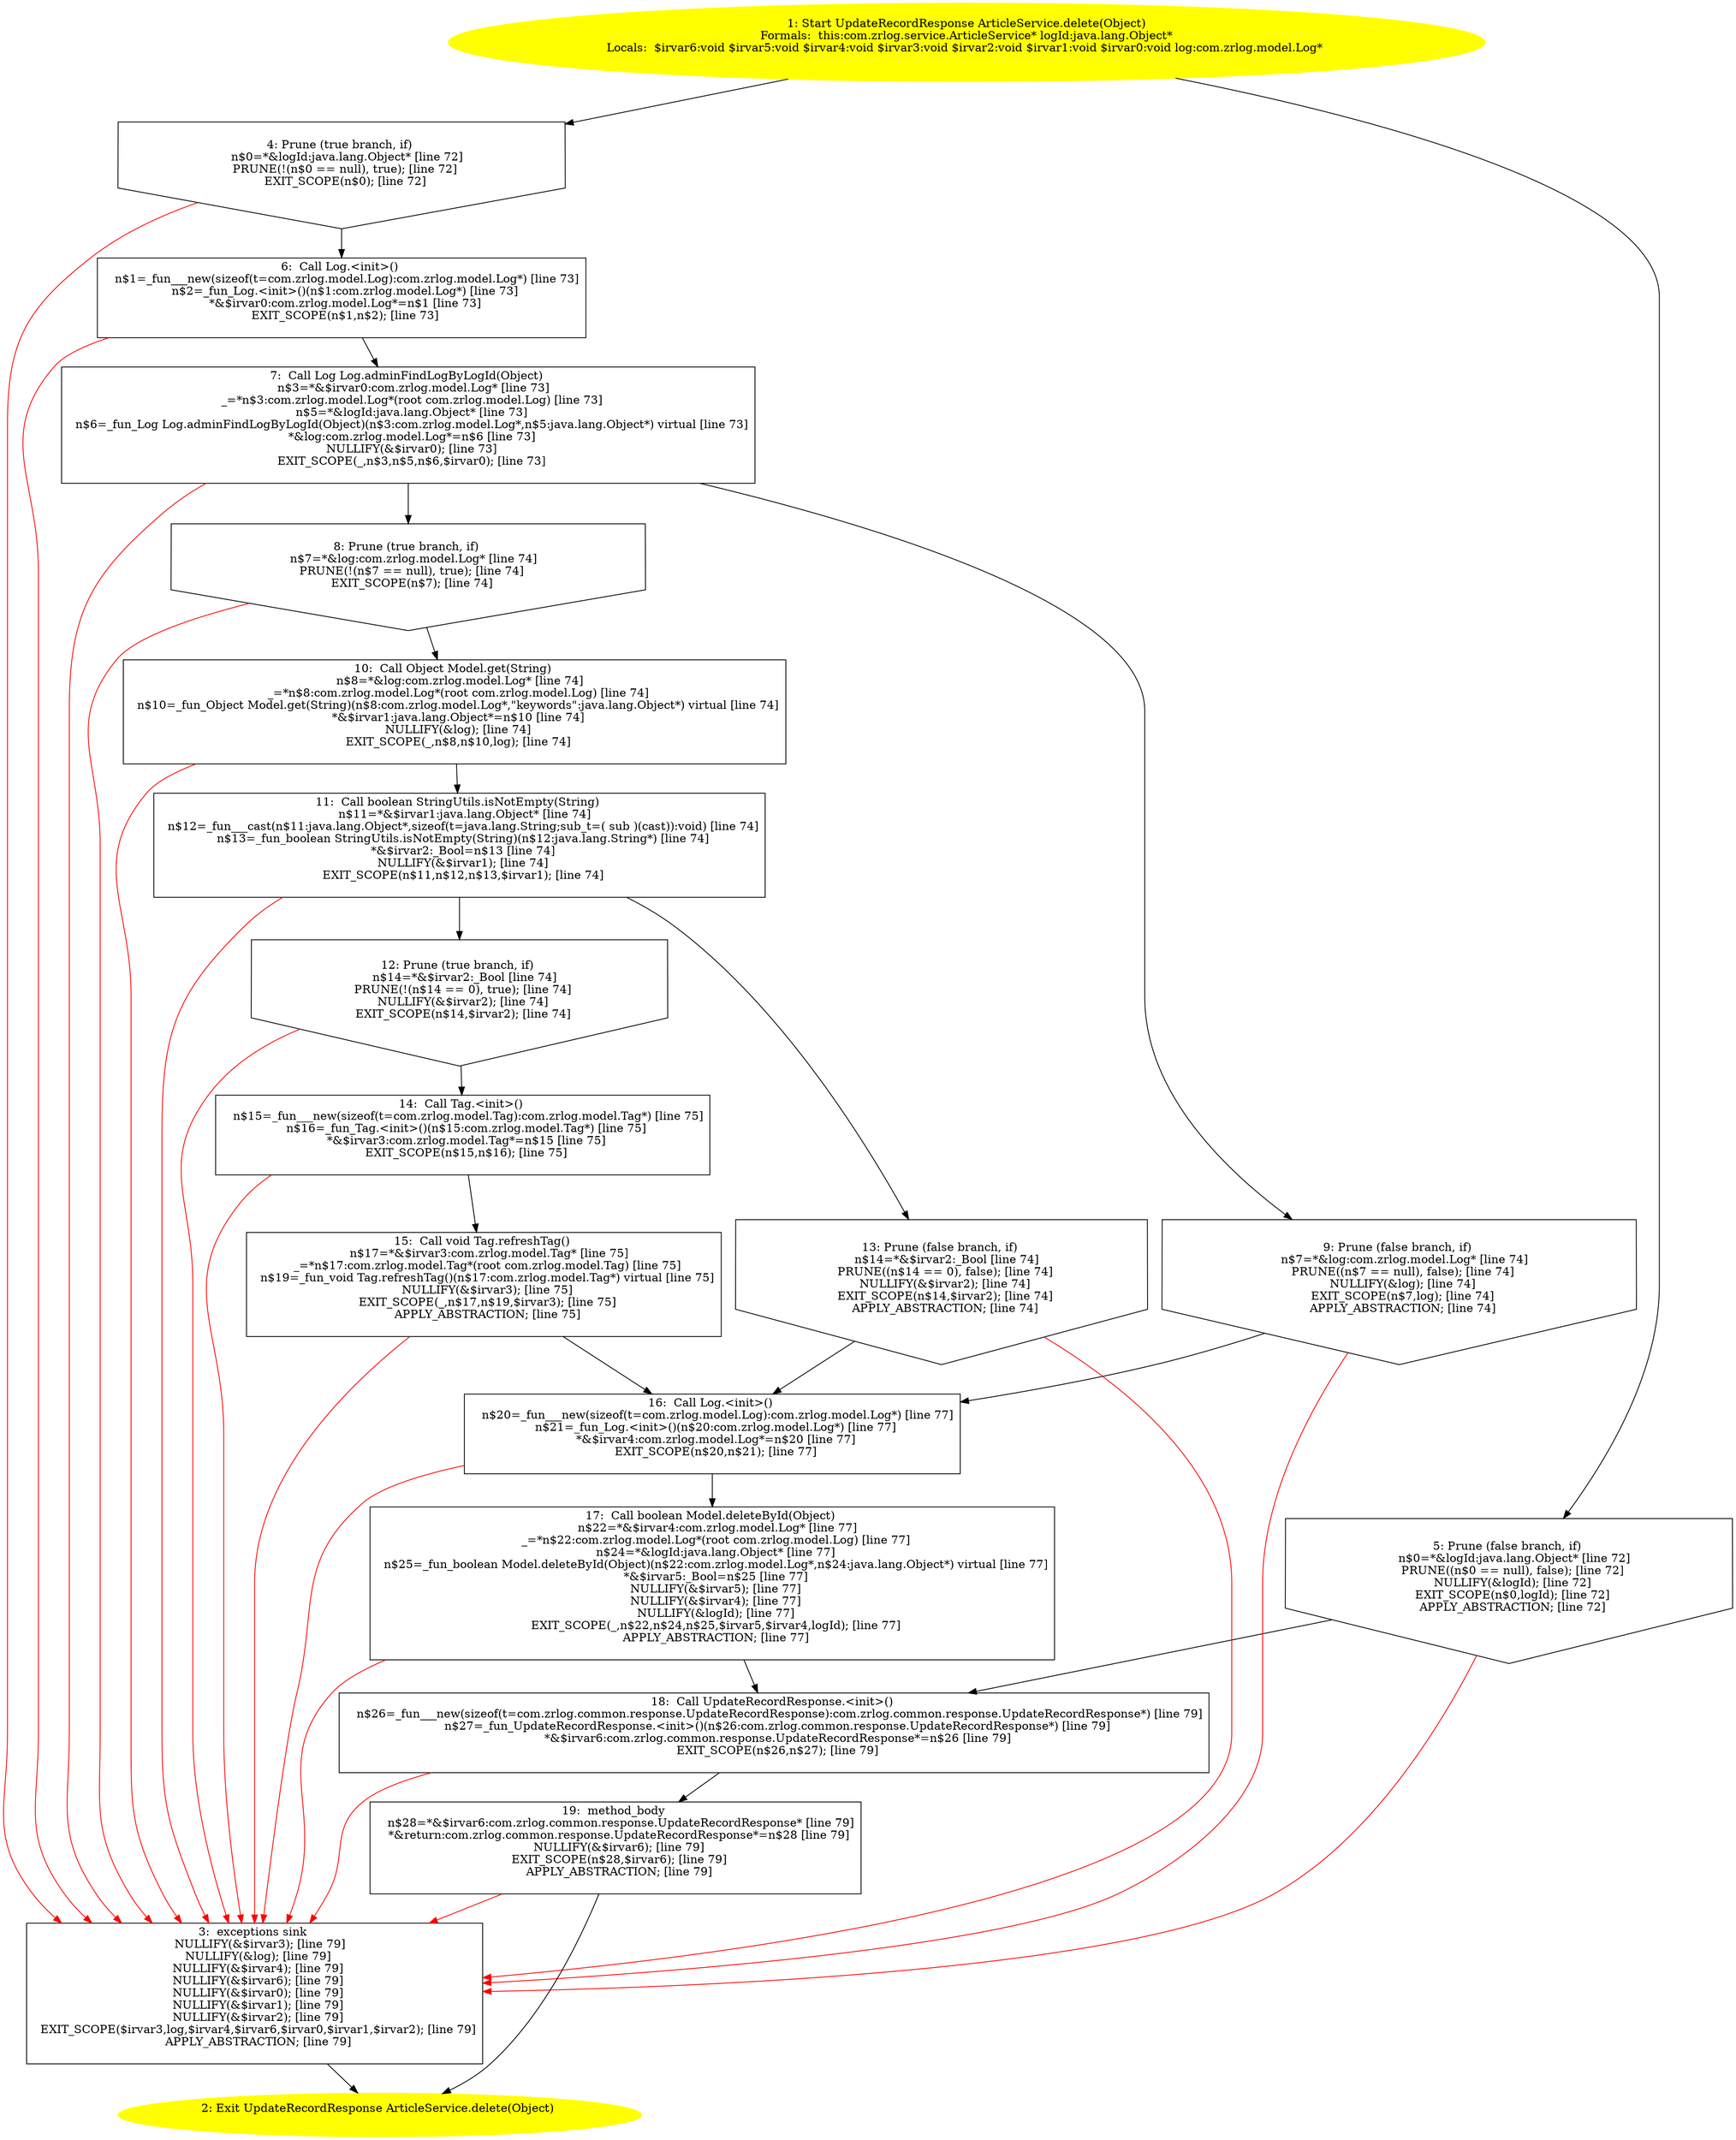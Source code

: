 /* @generated */
digraph cfg {
"com.zrlog.service.ArticleService.delete(java.lang.Object):com.zrlog.common.response.UpdateRecordResp.e2dc5d5e1088b84bd9e603edc60ba5a2_1" [label="1: Start UpdateRecordResponse ArticleService.delete(Object)\nFormals:  this:com.zrlog.service.ArticleService* logId:java.lang.Object*\nLocals:  $irvar6:void $irvar5:void $irvar4:void $irvar3:void $irvar2:void $irvar1:void $irvar0:void log:com.zrlog.model.Log* \n  " color=yellow style=filled]
	

	 "com.zrlog.service.ArticleService.delete(java.lang.Object):com.zrlog.common.response.UpdateRecordResp.e2dc5d5e1088b84bd9e603edc60ba5a2_1" -> "com.zrlog.service.ArticleService.delete(java.lang.Object):com.zrlog.common.response.UpdateRecordResp.e2dc5d5e1088b84bd9e603edc60ba5a2_4" ;
	 "com.zrlog.service.ArticleService.delete(java.lang.Object):com.zrlog.common.response.UpdateRecordResp.e2dc5d5e1088b84bd9e603edc60ba5a2_1" -> "com.zrlog.service.ArticleService.delete(java.lang.Object):com.zrlog.common.response.UpdateRecordResp.e2dc5d5e1088b84bd9e603edc60ba5a2_5" ;
"com.zrlog.service.ArticleService.delete(java.lang.Object):com.zrlog.common.response.UpdateRecordResp.e2dc5d5e1088b84bd9e603edc60ba5a2_2" [label="2: Exit UpdateRecordResponse ArticleService.delete(Object) \n  " color=yellow style=filled]
	

"com.zrlog.service.ArticleService.delete(java.lang.Object):com.zrlog.common.response.UpdateRecordResp.e2dc5d5e1088b84bd9e603edc60ba5a2_3" [label="3:  exceptions sink \n   NULLIFY(&$irvar3); [line 79]\n  NULLIFY(&log); [line 79]\n  NULLIFY(&$irvar4); [line 79]\n  NULLIFY(&$irvar6); [line 79]\n  NULLIFY(&$irvar0); [line 79]\n  NULLIFY(&$irvar1); [line 79]\n  NULLIFY(&$irvar2); [line 79]\n  EXIT_SCOPE($irvar3,log,$irvar4,$irvar6,$irvar0,$irvar1,$irvar2); [line 79]\n  APPLY_ABSTRACTION; [line 79]\n " shape="box"]
	

	 "com.zrlog.service.ArticleService.delete(java.lang.Object):com.zrlog.common.response.UpdateRecordResp.e2dc5d5e1088b84bd9e603edc60ba5a2_3" -> "com.zrlog.service.ArticleService.delete(java.lang.Object):com.zrlog.common.response.UpdateRecordResp.e2dc5d5e1088b84bd9e603edc60ba5a2_2" ;
"com.zrlog.service.ArticleService.delete(java.lang.Object):com.zrlog.common.response.UpdateRecordResp.e2dc5d5e1088b84bd9e603edc60ba5a2_4" [label="4: Prune (true branch, if) \n   n$0=*&logId:java.lang.Object* [line 72]\n  PRUNE(!(n$0 == null), true); [line 72]\n  EXIT_SCOPE(n$0); [line 72]\n " shape="invhouse"]
	

	 "com.zrlog.service.ArticleService.delete(java.lang.Object):com.zrlog.common.response.UpdateRecordResp.e2dc5d5e1088b84bd9e603edc60ba5a2_4" -> "com.zrlog.service.ArticleService.delete(java.lang.Object):com.zrlog.common.response.UpdateRecordResp.e2dc5d5e1088b84bd9e603edc60ba5a2_6" ;
	 "com.zrlog.service.ArticleService.delete(java.lang.Object):com.zrlog.common.response.UpdateRecordResp.e2dc5d5e1088b84bd9e603edc60ba5a2_4" -> "com.zrlog.service.ArticleService.delete(java.lang.Object):com.zrlog.common.response.UpdateRecordResp.e2dc5d5e1088b84bd9e603edc60ba5a2_3" [color="red" ];
"com.zrlog.service.ArticleService.delete(java.lang.Object):com.zrlog.common.response.UpdateRecordResp.e2dc5d5e1088b84bd9e603edc60ba5a2_5" [label="5: Prune (false branch, if) \n   n$0=*&logId:java.lang.Object* [line 72]\n  PRUNE((n$0 == null), false); [line 72]\n  NULLIFY(&logId); [line 72]\n  EXIT_SCOPE(n$0,logId); [line 72]\n  APPLY_ABSTRACTION; [line 72]\n " shape="invhouse"]
	

	 "com.zrlog.service.ArticleService.delete(java.lang.Object):com.zrlog.common.response.UpdateRecordResp.e2dc5d5e1088b84bd9e603edc60ba5a2_5" -> "com.zrlog.service.ArticleService.delete(java.lang.Object):com.zrlog.common.response.UpdateRecordResp.e2dc5d5e1088b84bd9e603edc60ba5a2_18" ;
	 "com.zrlog.service.ArticleService.delete(java.lang.Object):com.zrlog.common.response.UpdateRecordResp.e2dc5d5e1088b84bd9e603edc60ba5a2_5" -> "com.zrlog.service.ArticleService.delete(java.lang.Object):com.zrlog.common.response.UpdateRecordResp.e2dc5d5e1088b84bd9e603edc60ba5a2_3" [color="red" ];
"com.zrlog.service.ArticleService.delete(java.lang.Object):com.zrlog.common.response.UpdateRecordResp.e2dc5d5e1088b84bd9e603edc60ba5a2_6" [label="6:  Call Log.<init>() \n   n$1=_fun___new(sizeof(t=com.zrlog.model.Log):com.zrlog.model.Log*) [line 73]\n  n$2=_fun_Log.<init>()(n$1:com.zrlog.model.Log*) [line 73]\n  *&$irvar0:com.zrlog.model.Log*=n$1 [line 73]\n  EXIT_SCOPE(n$1,n$2); [line 73]\n " shape="box"]
	

	 "com.zrlog.service.ArticleService.delete(java.lang.Object):com.zrlog.common.response.UpdateRecordResp.e2dc5d5e1088b84bd9e603edc60ba5a2_6" -> "com.zrlog.service.ArticleService.delete(java.lang.Object):com.zrlog.common.response.UpdateRecordResp.e2dc5d5e1088b84bd9e603edc60ba5a2_7" ;
	 "com.zrlog.service.ArticleService.delete(java.lang.Object):com.zrlog.common.response.UpdateRecordResp.e2dc5d5e1088b84bd9e603edc60ba5a2_6" -> "com.zrlog.service.ArticleService.delete(java.lang.Object):com.zrlog.common.response.UpdateRecordResp.e2dc5d5e1088b84bd9e603edc60ba5a2_3" [color="red" ];
"com.zrlog.service.ArticleService.delete(java.lang.Object):com.zrlog.common.response.UpdateRecordResp.e2dc5d5e1088b84bd9e603edc60ba5a2_7" [label="7:  Call Log Log.adminFindLogByLogId(Object) \n   n$3=*&$irvar0:com.zrlog.model.Log* [line 73]\n  _=*n$3:com.zrlog.model.Log*(root com.zrlog.model.Log) [line 73]\n  n$5=*&logId:java.lang.Object* [line 73]\n  n$6=_fun_Log Log.adminFindLogByLogId(Object)(n$3:com.zrlog.model.Log*,n$5:java.lang.Object*) virtual [line 73]\n  *&log:com.zrlog.model.Log*=n$6 [line 73]\n  NULLIFY(&$irvar0); [line 73]\n  EXIT_SCOPE(_,n$3,n$5,n$6,$irvar0); [line 73]\n " shape="box"]
	

	 "com.zrlog.service.ArticleService.delete(java.lang.Object):com.zrlog.common.response.UpdateRecordResp.e2dc5d5e1088b84bd9e603edc60ba5a2_7" -> "com.zrlog.service.ArticleService.delete(java.lang.Object):com.zrlog.common.response.UpdateRecordResp.e2dc5d5e1088b84bd9e603edc60ba5a2_8" ;
	 "com.zrlog.service.ArticleService.delete(java.lang.Object):com.zrlog.common.response.UpdateRecordResp.e2dc5d5e1088b84bd9e603edc60ba5a2_7" -> "com.zrlog.service.ArticleService.delete(java.lang.Object):com.zrlog.common.response.UpdateRecordResp.e2dc5d5e1088b84bd9e603edc60ba5a2_9" ;
	 "com.zrlog.service.ArticleService.delete(java.lang.Object):com.zrlog.common.response.UpdateRecordResp.e2dc5d5e1088b84bd9e603edc60ba5a2_7" -> "com.zrlog.service.ArticleService.delete(java.lang.Object):com.zrlog.common.response.UpdateRecordResp.e2dc5d5e1088b84bd9e603edc60ba5a2_3" [color="red" ];
"com.zrlog.service.ArticleService.delete(java.lang.Object):com.zrlog.common.response.UpdateRecordResp.e2dc5d5e1088b84bd9e603edc60ba5a2_8" [label="8: Prune (true branch, if) \n   n$7=*&log:com.zrlog.model.Log* [line 74]\n  PRUNE(!(n$7 == null), true); [line 74]\n  EXIT_SCOPE(n$7); [line 74]\n " shape="invhouse"]
	

	 "com.zrlog.service.ArticleService.delete(java.lang.Object):com.zrlog.common.response.UpdateRecordResp.e2dc5d5e1088b84bd9e603edc60ba5a2_8" -> "com.zrlog.service.ArticleService.delete(java.lang.Object):com.zrlog.common.response.UpdateRecordResp.e2dc5d5e1088b84bd9e603edc60ba5a2_10" ;
	 "com.zrlog.service.ArticleService.delete(java.lang.Object):com.zrlog.common.response.UpdateRecordResp.e2dc5d5e1088b84bd9e603edc60ba5a2_8" -> "com.zrlog.service.ArticleService.delete(java.lang.Object):com.zrlog.common.response.UpdateRecordResp.e2dc5d5e1088b84bd9e603edc60ba5a2_3" [color="red" ];
"com.zrlog.service.ArticleService.delete(java.lang.Object):com.zrlog.common.response.UpdateRecordResp.e2dc5d5e1088b84bd9e603edc60ba5a2_9" [label="9: Prune (false branch, if) \n   n$7=*&log:com.zrlog.model.Log* [line 74]\n  PRUNE((n$7 == null), false); [line 74]\n  NULLIFY(&log); [line 74]\n  EXIT_SCOPE(n$7,log); [line 74]\n  APPLY_ABSTRACTION; [line 74]\n " shape="invhouse"]
	

	 "com.zrlog.service.ArticleService.delete(java.lang.Object):com.zrlog.common.response.UpdateRecordResp.e2dc5d5e1088b84bd9e603edc60ba5a2_9" -> "com.zrlog.service.ArticleService.delete(java.lang.Object):com.zrlog.common.response.UpdateRecordResp.e2dc5d5e1088b84bd9e603edc60ba5a2_16" ;
	 "com.zrlog.service.ArticleService.delete(java.lang.Object):com.zrlog.common.response.UpdateRecordResp.e2dc5d5e1088b84bd9e603edc60ba5a2_9" -> "com.zrlog.service.ArticleService.delete(java.lang.Object):com.zrlog.common.response.UpdateRecordResp.e2dc5d5e1088b84bd9e603edc60ba5a2_3" [color="red" ];
"com.zrlog.service.ArticleService.delete(java.lang.Object):com.zrlog.common.response.UpdateRecordResp.e2dc5d5e1088b84bd9e603edc60ba5a2_10" [label="10:  Call Object Model.get(String) \n   n$8=*&log:com.zrlog.model.Log* [line 74]\n  _=*n$8:com.zrlog.model.Log*(root com.zrlog.model.Log) [line 74]\n  n$10=_fun_Object Model.get(String)(n$8:com.zrlog.model.Log*,\"keywords\":java.lang.Object*) virtual [line 74]\n  *&$irvar1:java.lang.Object*=n$10 [line 74]\n  NULLIFY(&log); [line 74]\n  EXIT_SCOPE(_,n$8,n$10,log); [line 74]\n " shape="box"]
	

	 "com.zrlog.service.ArticleService.delete(java.lang.Object):com.zrlog.common.response.UpdateRecordResp.e2dc5d5e1088b84bd9e603edc60ba5a2_10" -> "com.zrlog.service.ArticleService.delete(java.lang.Object):com.zrlog.common.response.UpdateRecordResp.e2dc5d5e1088b84bd9e603edc60ba5a2_11" ;
	 "com.zrlog.service.ArticleService.delete(java.lang.Object):com.zrlog.common.response.UpdateRecordResp.e2dc5d5e1088b84bd9e603edc60ba5a2_10" -> "com.zrlog.service.ArticleService.delete(java.lang.Object):com.zrlog.common.response.UpdateRecordResp.e2dc5d5e1088b84bd9e603edc60ba5a2_3" [color="red" ];
"com.zrlog.service.ArticleService.delete(java.lang.Object):com.zrlog.common.response.UpdateRecordResp.e2dc5d5e1088b84bd9e603edc60ba5a2_11" [label="11:  Call boolean StringUtils.isNotEmpty(String) \n   n$11=*&$irvar1:java.lang.Object* [line 74]\n  n$12=_fun___cast(n$11:java.lang.Object*,sizeof(t=java.lang.String;sub_t=( sub )(cast)):void) [line 74]\n  n$13=_fun_boolean StringUtils.isNotEmpty(String)(n$12:java.lang.String*) [line 74]\n  *&$irvar2:_Bool=n$13 [line 74]\n  NULLIFY(&$irvar1); [line 74]\n  EXIT_SCOPE(n$11,n$12,n$13,$irvar1); [line 74]\n " shape="box"]
	

	 "com.zrlog.service.ArticleService.delete(java.lang.Object):com.zrlog.common.response.UpdateRecordResp.e2dc5d5e1088b84bd9e603edc60ba5a2_11" -> "com.zrlog.service.ArticleService.delete(java.lang.Object):com.zrlog.common.response.UpdateRecordResp.e2dc5d5e1088b84bd9e603edc60ba5a2_12" ;
	 "com.zrlog.service.ArticleService.delete(java.lang.Object):com.zrlog.common.response.UpdateRecordResp.e2dc5d5e1088b84bd9e603edc60ba5a2_11" -> "com.zrlog.service.ArticleService.delete(java.lang.Object):com.zrlog.common.response.UpdateRecordResp.e2dc5d5e1088b84bd9e603edc60ba5a2_13" ;
	 "com.zrlog.service.ArticleService.delete(java.lang.Object):com.zrlog.common.response.UpdateRecordResp.e2dc5d5e1088b84bd9e603edc60ba5a2_11" -> "com.zrlog.service.ArticleService.delete(java.lang.Object):com.zrlog.common.response.UpdateRecordResp.e2dc5d5e1088b84bd9e603edc60ba5a2_3" [color="red" ];
"com.zrlog.service.ArticleService.delete(java.lang.Object):com.zrlog.common.response.UpdateRecordResp.e2dc5d5e1088b84bd9e603edc60ba5a2_12" [label="12: Prune (true branch, if) \n   n$14=*&$irvar2:_Bool [line 74]\n  PRUNE(!(n$14 == 0), true); [line 74]\n  NULLIFY(&$irvar2); [line 74]\n  EXIT_SCOPE(n$14,$irvar2); [line 74]\n " shape="invhouse"]
	

	 "com.zrlog.service.ArticleService.delete(java.lang.Object):com.zrlog.common.response.UpdateRecordResp.e2dc5d5e1088b84bd9e603edc60ba5a2_12" -> "com.zrlog.service.ArticleService.delete(java.lang.Object):com.zrlog.common.response.UpdateRecordResp.e2dc5d5e1088b84bd9e603edc60ba5a2_14" ;
	 "com.zrlog.service.ArticleService.delete(java.lang.Object):com.zrlog.common.response.UpdateRecordResp.e2dc5d5e1088b84bd9e603edc60ba5a2_12" -> "com.zrlog.service.ArticleService.delete(java.lang.Object):com.zrlog.common.response.UpdateRecordResp.e2dc5d5e1088b84bd9e603edc60ba5a2_3" [color="red" ];
"com.zrlog.service.ArticleService.delete(java.lang.Object):com.zrlog.common.response.UpdateRecordResp.e2dc5d5e1088b84bd9e603edc60ba5a2_13" [label="13: Prune (false branch, if) \n   n$14=*&$irvar2:_Bool [line 74]\n  PRUNE((n$14 == 0), false); [line 74]\n  NULLIFY(&$irvar2); [line 74]\n  EXIT_SCOPE(n$14,$irvar2); [line 74]\n  APPLY_ABSTRACTION; [line 74]\n " shape="invhouse"]
	

	 "com.zrlog.service.ArticleService.delete(java.lang.Object):com.zrlog.common.response.UpdateRecordResp.e2dc5d5e1088b84bd9e603edc60ba5a2_13" -> "com.zrlog.service.ArticleService.delete(java.lang.Object):com.zrlog.common.response.UpdateRecordResp.e2dc5d5e1088b84bd9e603edc60ba5a2_16" ;
	 "com.zrlog.service.ArticleService.delete(java.lang.Object):com.zrlog.common.response.UpdateRecordResp.e2dc5d5e1088b84bd9e603edc60ba5a2_13" -> "com.zrlog.service.ArticleService.delete(java.lang.Object):com.zrlog.common.response.UpdateRecordResp.e2dc5d5e1088b84bd9e603edc60ba5a2_3" [color="red" ];
"com.zrlog.service.ArticleService.delete(java.lang.Object):com.zrlog.common.response.UpdateRecordResp.e2dc5d5e1088b84bd9e603edc60ba5a2_14" [label="14:  Call Tag.<init>() \n   n$15=_fun___new(sizeof(t=com.zrlog.model.Tag):com.zrlog.model.Tag*) [line 75]\n  n$16=_fun_Tag.<init>()(n$15:com.zrlog.model.Tag*) [line 75]\n  *&$irvar3:com.zrlog.model.Tag*=n$15 [line 75]\n  EXIT_SCOPE(n$15,n$16); [line 75]\n " shape="box"]
	

	 "com.zrlog.service.ArticleService.delete(java.lang.Object):com.zrlog.common.response.UpdateRecordResp.e2dc5d5e1088b84bd9e603edc60ba5a2_14" -> "com.zrlog.service.ArticleService.delete(java.lang.Object):com.zrlog.common.response.UpdateRecordResp.e2dc5d5e1088b84bd9e603edc60ba5a2_15" ;
	 "com.zrlog.service.ArticleService.delete(java.lang.Object):com.zrlog.common.response.UpdateRecordResp.e2dc5d5e1088b84bd9e603edc60ba5a2_14" -> "com.zrlog.service.ArticleService.delete(java.lang.Object):com.zrlog.common.response.UpdateRecordResp.e2dc5d5e1088b84bd9e603edc60ba5a2_3" [color="red" ];
"com.zrlog.service.ArticleService.delete(java.lang.Object):com.zrlog.common.response.UpdateRecordResp.e2dc5d5e1088b84bd9e603edc60ba5a2_15" [label="15:  Call void Tag.refreshTag() \n   n$17=*&$irvar3:com.zrlog.model.Tag* [line 75]\n  _=*n$17:com.zrlog.model.Tag*(root com.zrlog.model.Tag) [line 75]\n  n$19=_fun_void Tag.refreshTag()(n$17:com.zrlog.model.Tag*) virtual [line 75]\n  NULLIFY(&$irvar3); [line 75]\n  EXIT_SCOPE(_,n$17,n$19,$irvar3); [line 75]\n  APPLY_ABSTRACTION; [line 75]\n " shape="box"]
	

	 "com.zrlog.service.ArticleService.delete(java.lang.Object):com.zrlog.common.response.UpdateRecordResp.e2dc5d5e1088b84bd9e603edc60ba5a2_15" -> "com.zrlog.service.ArticleService.delete(java.lang.Object):com.zrlog.common.response.UpdateRecordResp.e2dc5d5e1088b84bd9e603edc60ba5a2_16" ;
	 "com.zrlog.service.ArticleService.delete(java.lang.Object):com.zrlog.common.response.UpdateRecordResp.e2dc5d5e1088b84bd9e603edc60ba5a2_15" -> "com.zrlog.service.ArticleService.delete(java.lang.Object):com.zrlog.common.response.UpdateRecordResp.e2dc5d5e1088b84bd9e603edc60ba5a2_3" [color="red" ];
"com.zrlog.service.ArticleService.delete(java.lang.Object):com.zrlog.common.response.UpdateRecordResp.e2dc5d5e1088b84bd9e603edc60ba5a2_16" [label="16:  Call Log.<init>() \n   n$20=_fun___new(sizeof(t=com.zrlog.model.Log):com.zrlog.model.Log*) [line 77]\n  n$21=_fun_Log.<init>()(n$20:com.zrlog.model.Log*) [line 77]\n  *&$irvar4:com.zrlog.model.Log*=n$20 [line 77]\n  EXIT_SCOPE(n$20,n$21); [line 77]\n " shape="box"]
	

	 "com.zrlog.service.ArticleService.delete(java.lang.Object):com.zrlog.common.response.UpdateRecordResp.e2dc5d5e1088b84bd9e603edc60ba5a2_16" -> "com.zrlog.service.ArticleService.delete(java.lang.Object):com.zrlog.common.response.UpdateRecordResp.e2dc5d5e1088b84bd9e603edc60ba5a2_17" ;
	 "com.zrlog.service.ArticleService.delete(java.lang.Object):com.zrlog.common.response.UpdateRecordResp.e2dc5d5e1088b84bd9e603edc60ba5a2_16" -> "com.zrlog.service.ArticleService.delete(java.lang.Object):com.zrlog.common.response.UpdateRecordResp.e2dc5d5e1088b84bd9e603edc60ba5a2_3" [color="red" ];
"com.zrlog.service.ArticleService.delete(java.lang.Object):com.zrlog.common.response.UpdateRecordResp.e2dc5d5e1088b84bd9e603edc60ba5a2_17" [label="17:  Call boolean Model.deleteById(Object) \n   n$22=*&$irvar4:com.zrlog.model.Log* [line 77]\n  _=*n$22:com.zrlog.model.Log*(root com.zrlog.model.Log) [line 77]\n  n$24=*&logId:java.lang.Object* [line 77]\n  n$25=_fun_boolean Model.deleteById(Object)(n$22:com.zrlog.model.Log*,n$24:java.lang.Object*) virtual [line 77]\n  *&$irvar5:_Bool=n$25 [line 77]\n  NULLIFY(&$irvar5); [line 77]\n  NULLIFY(&$irvar4); [line 77]\n  NULLIFY(&logId); [line 77]\n  EXIT_SCOPE(_,n$22,n$24,n$25,$irvar5,$irvar4,logId); [line 77]\n  APPLY_ABSTRACTION; [line 77]\n " shape="box"]
	

	 "com.zrlog.service.ArticleService.delete(java.lang.Object):com.zrlog.common.response.UpdateRecordResp.e2dc5d5e1088b84bd9e603edc60ba5a2_17" -> "com.zrlog.service.ArticleService.delete(java.lang.Object):com.zrlog.common.response.UpdateRecordResp.e2dc5d5e1088b84bd9e603edc60ba5a2_18" ;
	 "com.zrlog.service.ArticleService.delete(java.lang.Object):com.zrlog.common.response.UpdateRecordResp.e2dc5d5e1088b84bd9e603edc60ba5a2_17" -> "com.zrlog.service.ArticleService.delete(java.lang.Object):com.zrlog.common.response.UpdateRecordResp.e2dc5d5e1088b84bd9e603edc60ba5a2_3" [color="red" ];
"com.zrlog.service.ArticleService.delete(java.lang.Object):com.zrlog.common.response.UpdateRecordResp.e2dc5d5e1088b84bd9e603edc60ba5a2_18" [label="18:  Call UpdateRecordResponse.<init>() \n   n$26=_fun___new(sizeof(t=com.zrlog.common.response.UpdateRecordResponse):com.zrlog.common.response.UpdateRecordResponse*) [line 79]\n  n$27=_fun_UpdateRecordResponse.<init>()(n$26:com.zrlog.common.response.UpdateRecordResponse*) [line 79]\n  *&$irvar6:com.zrlog.common.response.UpdateRecordResponse*=n$26 [line 79]\n  EXIT_SCOPE(n$26,n$27); [line 79]\n " shape="box"]
	

	 "com.zrlog.service.ArticleService.delete(java.lang.Object):com.zrlog.common.response.UpdateRecordResp.e2dc5d5e1088b84bd9e603edc60ba5a2_18" -> "com.zrlog.service.ArticleService.delete(java.lang.Object):com.zrlog.common.response.UpdateRecordResp.e2dc5d5e1088b84bd9e603edc60ba5a2_19" ;
	 "com.zrlog.service.ArticleService.delete(java.lang.Object):com.zrlog.common.response.UpdateRecordResp.e2dc5d5e1088b84bd9e603edc60ba5a2_18" -> "com.zrlog.service.ArticleService.delete(java.lang.Object):com.zrlog.common.response.UpdateRecordResp.e2dc5d5e1088b84bd9e603edc60ba5a2_3" [color="red" ];
"com.zrlog.service.ArticleService.delete(java.lang.Object):com.zrlog.common.response.UpdateRecordResp.e2dc5d5e1088b84bd9e603edc60ba5a2_19" [label="19:  method_body \n   n$28=*&$irvar6:com.zrlog.common.response.UpdateRecordResponse* [line 79]\n  *&return:com.zrlog.common.response.UpdateRecordResponse*=n$28 [line 79]\n  NULLIFY(&$irvar6); [line 79]\n  EXIT_SCOPE(n$28,$irvar6); [line 79]\n  APPLY_ABSTRACTION; [line 79]\n " shape="box"]
	

	 "com.zrlog.service.ArticleService.delete(java.lang.Object):com.zrlog.common.response.UpdateRecordResp.e2dc5d5e1088b84bd9e603edc60ba5a2_19" -> "com.zrlog.service.ArticleService.delete(java.lang.Object):com.zrlog.common.response.UpdateRecordResp.e2dc5d5e1088b84bd9e603edc60ba5a2_2" ;
	 "com.zrlog.service.ArticleService.delete(java.lang.Object):com.zrlog.common.response.UpdateRecordResp.e2dc5d5e1088b84bd9e603edc60ba5a2_19" -> "com.zrlog.service.ArticleService.delete(java.lang.Object):com.zrlog.common.response.UpdateRecordResp.e2dc5d5e1088b84bd9e603edc60ba5a2_3" [color="red" ];
}
